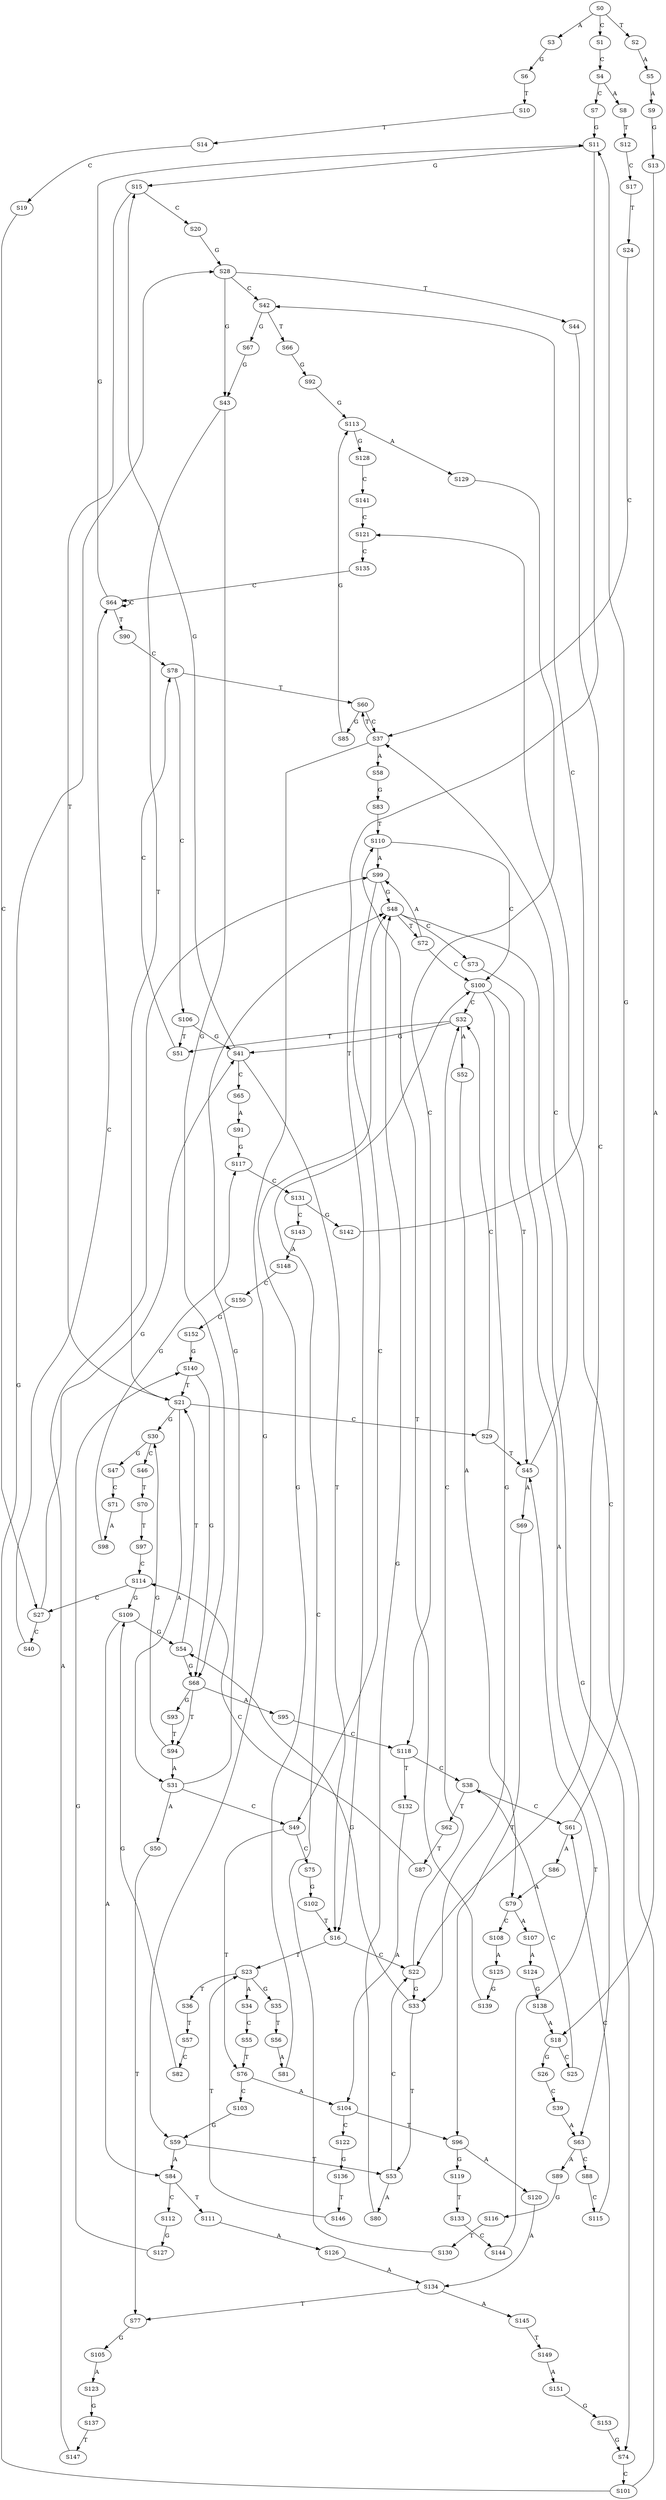 strict digraph  {
	S0 -> S1 [ label = C ];
	S0 -> S2 [ label = T ];
	S0 -> S3 [ label = A ];
	S1 -> S4 [ label = C ];
	S2 -> S5 [ label = A ];
	S3 -> S6 [ label = G ];
	S4 -> S7 [ label = C ];
	S4 -> S8 [ label = A ];
	S5 -> S9 [ label = A ];
	S6 -> S10 [ label = T ];
	S7 -> S11 [ label = G ];
	S8 -> S12 [ label = T ];
	S9 -> S13 [ label = G ];
	S10 -> S14 [ label = T ];
	S11 -> S15 [ label = G ];
	S11 -> S16 [ label = T ];
	S12 -> S17 [ label = C ];
	S13 -> S18 [ label = A ];
	S14 -> S19 [ label = C ];
	S15 -> S20 [ label = C ];
	S15 -> S21 [ label = T ];
	S16 -> S22 [ label = C ];
	S16 -> S23 [ label = T ];
	S17 -> S24 [ label = T ];
	S18 -> S25 [ label = C ];
	S18 -> S26 [ label = G ];
	S19 -> S27 [ label = C ];
	S20 -> S28 [ label = G ];
	S21 -> S29 [ label = C ];
	S21 -> S30 [ label = G ];
	S21 -> S31 [ label = A ];
	S22 -> S32 [ label = C ];
	S22 -> S33 [ label = G ];
	S23 -> S34 [ label = A ];
	S23 -> S35 [ label = G ];
	S23 -> S36 [ label = T ];
	S24 -> S37 [ label = C ];
	S25 -> S38 [ label = C ];
	S26 -> S39 [ label = C ];
	S27 -> S40 [ label = C ];
	S27 -> S41 [ label = G ];
	S28 -> S42 [ label = C ];
	S28 -> S43 [ label = G ];
	S28 -> S44 [ label = T ];
	S29 -> S32 [ label = C ];
	S29 -> S45 [ label = T ];
	S30 -> S46 [ label = C ];
	S30 -> S47 [ label = G ];
	S31 -> S48 [ label = G ];
	S31 -> S49 [ label = C ];
	S31 -> S50 [ label = A ];
	S32 -> S51 [ label = T ];
	S32 -> S41 [ label = G ];
	S32 -> S52 [ label = A ];
	S33 -> S53 [ label = T ];
	S33 -> S54 [ label = G ];
	S34 -> S55 [ label = C ];
	S35 -> S56 [ label = T ];
	S36 -> S57 [ label = T ];
	S37 -> S58 [ label = A ];
	S37 -> S59 [ label = G ];
	S37 -> S60 [ label = T ];
	S38 -> S61 [ label = C ];
	S38 -> S62 [ label = T ];
	S39 -> S63 [ label = A ];
	S40 -> S64 [ label = C ];
	S41 -> S15 [ label = G ];
	S41 -> S16 [ label = T ];
	S41 -> S65 [ label = C ];
	S42 -> S66 [ label = T ];
	S42 -> S67 [ label = G ];
	S43 -> S68 [ label = G ];
	S43 -> S21 [ label = T ];
	S44 -> S22 [ label = C ];
	S45 -> S37 [ label = C ];
	S45 -> S69 [ label = A ];
	S46 -> S70 [ label = T ];
	S47 -> S71 [ label = C ];
	S48 -> S72 [ label = T ];
	S48 -> S73 [ label = C ];
	S48 -> S74 [ label = G ];
	S49 -> S75 [ label = C ];
	S49 -> S76 [ label = T ];
	S50 -> S77 [ label = T ];
	S51 -> S78 [ label = C ];
	S52 -> S79 [ label = A ];
	S53 -> S80 [ label = A ];
	S53 -> S22 [ label = C ];
	S54 -> S68 [ label = G ];
	S54 -> S21 [ label = T ];
	S55 -> S76 [ label = T ];
	S56 -> S81 [ label = A ];
	S57 -> S82 [ label = C ];
	S58 -> S83 [ label = G ];
	S59 -> S53 [ label = T ];
	S59 -> S84 [ label = A ];
	S60 -> S85 [ label = G ];
	S60 -> S37 [ label = C ];
	S61 -> S11 [ label = G ];
	S61 -> S86 [ label = A ];
	S62 -> S87 [ label = T ];
	S63 -> S88 [ label = C ];
	S63 -> S89 [ label = A ];
	S64 -> S11 [ label = G ];
	S64 -> S64 [ label = C ];
	S64 -> S90 [ label = T ];
	S65 -> S91 [ label = A ];
	S66 -> S92 [ label = G ];
	S67 -> S43 [ label = G ];
	S68 -> S93 [ label = G ];
	S68 -> S94 [ label = T ];
	S68 -> S95 [ label = A ];
	S69 -> S96 [ label = T ];
	S70 -> S97 [ label = T ];
	S71 -> S98 [ label = A ];
	S72 -> S99 [ label = A ];
	S72 -> S100 [ label = C ];
	S73 -> S63 [ label = A ];
	S74 -> S101 [ label = C ];
	S75 -> S102 [ label = G ];
	S76 -> S103 [ label = C ];
	S76 -> S104 [ label = A ];
	S77 -> S105 [ label = G ];
	S78 -> S60 [ label = T ];
	S78 -> S106 [ label = C ];
	S79 -> S107 [ label = A ];
	S79 -> S108 [ label = C ];
	S80 -> S48 [ label = G ];
	S81 -> S48 [ label = G ];
	S82 -> S109 [ label = G ];
	S83 -> S110 [ label = T ];
	S84 -> S111 [ label = T ];
	S84 -> S112 [ label = C ];
	S85 -> S113 [ label = G ];
	S86 -> S79 [ label = A ];
	S87 -> S114 [ label = C ];
	S88 -> S115 [ label = C ];
	S89 -> S116 [ label = G ];
	S90 -> S78 [ label = C ];
	S91 -> S117 [ label = G ];
	S92 -> S113 [ label = G ];
	S93 -> S94 [ label = T ];
	S94 -> S30 [ label = G ];
	S94 -> S31 [ label = A ];
	S95 -> S118 [ label = C ];
	S96 -> S119 [ label = G ];
	S96 -> S120 [ label = A ];
	S97 -> S114 [ label = C ];
	S98 -> S117 [ label = G ];
	S99 -> S49 [ label = C ];
	S99 -> S48 [ label = G ];
	S100 -> S45 [ label = T ];
	S100 -> S33 [ label = G ];
	S100 -> S32 [ label = C ];
	S101 -> S28 [ label = G ];
	S101 -> S121 [ label = C ];
	S102 -> S16 [ label = T ];
	S103 -> S59 [ label = G ];
	S104 -> S122 [ label = C ];
	S104 -> S96 [ label = T ];
	S105 -> S123 [ label = A ];
	S106 -> S41 [ label = G ];
	S106 -> S51 [ label = T ];
	S107 -> S124 [ label = A ];
	S108 -> S125 [ label = A ];
	S109 -> S84 [ label = A ];
	S109 -> S54 [ label = G ];
	S110 -> S99 [ label = A ];
	S110 -> S100 [ label = C ];
	S111 -> S126 [ label = A ];
	S112 -> S127 [ label = G ];
	S113 -> S128 [ label = G ];
	S113 -> S129 [ label = A ];
	S114 -> S27 [ label = C ];
	S114 -> S109 [ label = G ];
	S115 -> S61 [ label = C ];
	S116 -> S130 [ label = T ];
	S117 -> S131 [ label = C ];
	S118 -> S38 [ label = C ];
	S118 -> S132 [ label = T ];
	S119 -> S133 [ label = T ];
	S120 -> S134 [ label = A ];
	S121 -> S135 [ label = C ];
	S122 -> S136 [ label = G ];
	S123 -> S137 [ label = G ];
	S124 -> S138 [ label = G ];
	S125 -> S139 [ label = G ];
	S126 -> S134 [ label = A ];
	S127 -> S140 [ label = G ];
	S128 -> S141 [ label = C ];
	S129 -> S118 [ label = C ];
	S130 -> S100 [ label = C ];
	S131 -> S142 [ label = G ];
	S131 -> S143 [ label = C ];
	S132 -> S104 [ label = A ];
	S133 -> S144 [ label = C ];
	S134 -> S77 [ label = T ];
	S134 -> S145 [ label = A ];
	S135 -> S64 [ label = C ];
	S136 -> S146 [ label = T ];
	S137 -> S147 [ label = T ];
	S138 -> S18 [ label = A ];
	S139 -> S110 [ label = T ];
	S140 -> S21 [ label = T ];
	S140 -> S68 [ label = G ];
	S141 -> S121 [ label = C ];
	S142 -> S42 [ label = C ];
	S143 -> S148 [ label = A ];
	S144 -> S45 [ label = T ];
	S145 -> S149 [ label = T ];
	S146 -> S23 [ label = T ];
	S147 -> S99 [ label = A ];
	S148 -> S150 [ label = C ];
	S149 -> S151 [ label = A ];
	S150 -> S152 [ label = G ];
	S151 -> S153 [ label = G ];
	S152 -> S140 [ label = G ];
	S153 -> S74 [ label = G ];
}
